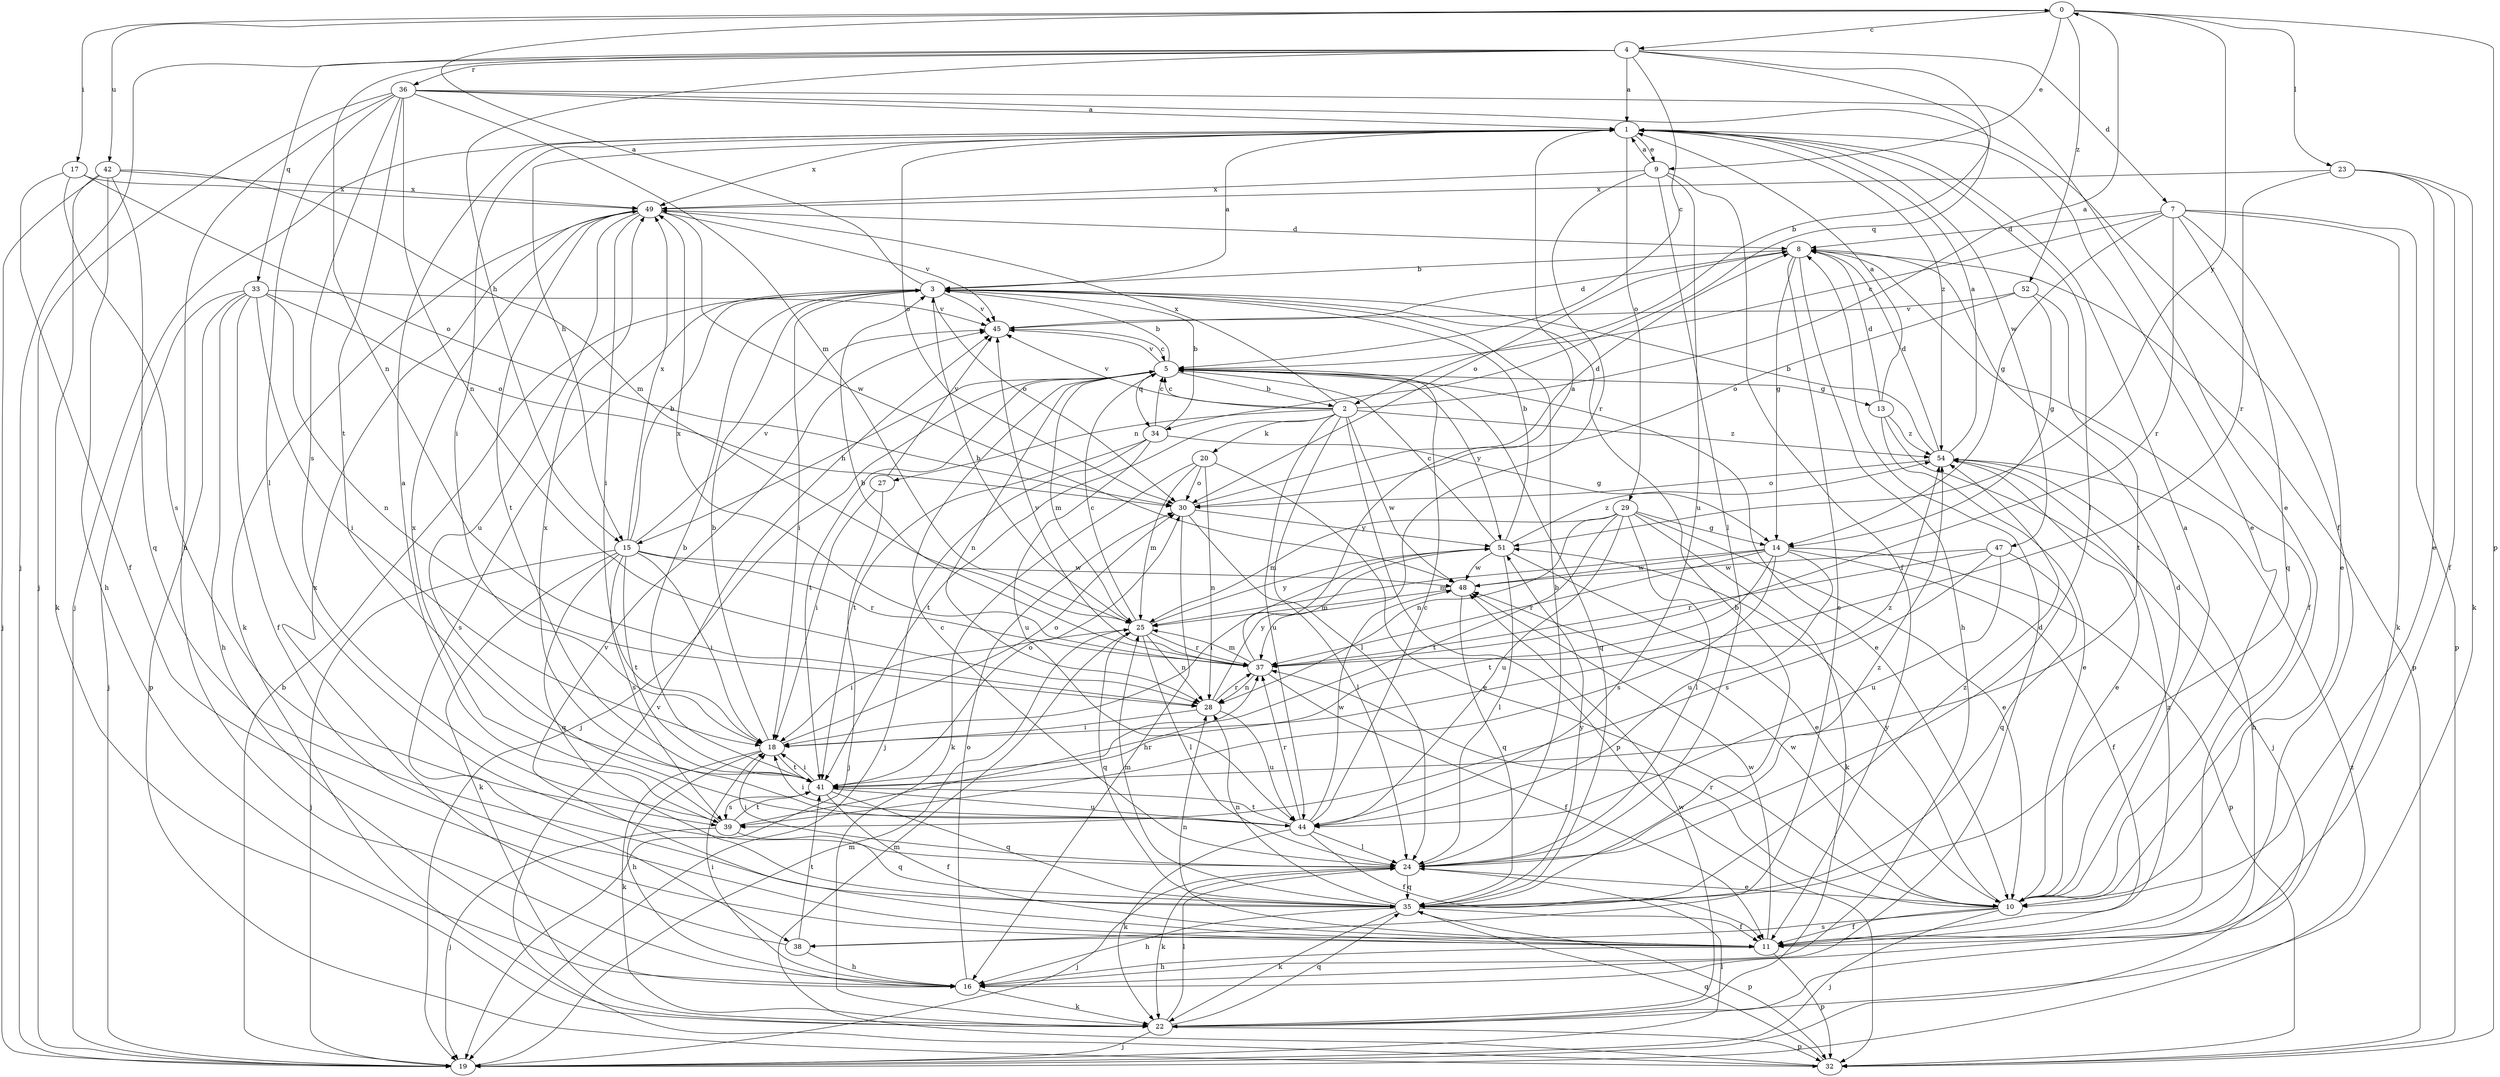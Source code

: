strict digraph  {
0;
1;
2;
3;
4;
5;
7;
8;
9;
10;
11;
13;
14;
15;
16;
17;
18;
19;
20;
22;
23;
24;
25;
27;
28;
29;
30;
32;
33;
34;
35;
36;
37;
38;
39;
41;
42;
44;
45;
47;
48;
49;
51;
52;
54;
0 -> 4  [label=c];
0 -> 9  [label=e];
0 -> 17  [label=i];
0 -> 23  [label=l];
0 -> 32  [label=p];
0 -> 42  [label=u];
0 -> 51  [label=y];
0 -> 52  [label=z];
1 -> 9  [label=e];
1 -> 10  [label=e];
1 -> 15  [label=h];
1 -> 18  [label=i];
1 -> 19  [label=j];
1 -> 24  [label=l];
1 -> 29  [label=o];
1 -> 30  [label=o];
1 -> 47  [label=w];
1 -> 49  [label=x];
1 -> 54  [label=z];
2 -> 0  [label=a];
2 -> 5  [label=c];
2 -> 20  [label=k];
2 -> 24  [label=l];
2 -> 27  [label=n];
2 -> 32  [label=p];
2 -> 41  [label=t];
2 -> 44  [label=u];
2 -> 45  [label=v];
2 -> 48  [label=w];
2 -> 49  [label=x];
2 -> 54  [label=z];
3 -> 0  [label=a];
3 -> 1  [label=a];
3 -> 18  [label=i];
3 -> 30  [label=o];
3 -> 38  [label=s];
3 -> 45  [label=v];
4 -> 1  [label=a];
4 -> 2  [label=b];
4 -> 5  [label=c];
4 -> 7  [label=d];
4 -> 15  [label=h];
4 -> 19  [label=j];
4 -> 28  [label=n];
4 -> 33  [label=q];
4 -> 34  [label=q];
4 -> 36  [label=r];
5 -> 2  [label=b];
5 -> 3  [label=b];
5 -> 10  [label=e];
5 -> 13  [label=g];
5 -> 15  [label=h];
5 -> 19  [label=j];
5 -> 25  [label=m];
5 -> 28  [label=n];
5 -> 34  [label=q];
5 -> 35  [label=q];
5 -> 41  [label=t];
5 -> 45  [label=v];
5 -> 51  [label=y];
7 -> 5  [label=c];
7 -> 8  [label=d];
7 -> 10  [label=e];
7 -> 14  [label=g];
7 -> 22  [label=k];
7 -> 32  [label=p];
7 -> 35  [label=q];
7 -> 37  [label=r];
8 -> 3  [label=b];
8 -> 11  [label=f];
8 -> 14  [label=g];
8 -> 16  [label=h];
8 -> 30  [label=o];
8 -> 32  [label=p];
8 -> 38  [label=s];
9 -> 1  [label=a];
9 -> 11  [label=f];
9 -> 24  [label=l];
9 -> 37  [label=r];
9 -> 44  [label=u];
9 -> 49  [label=x];
10 -> 1  [label=a];
10 -> 8  [label=d];
10 -> 11  [label=f];
10 -> 19  [label=j];
10 -> 37  [label=r];
10 -> 38  [label=s];
10 -> 48  [label=w];
10 -> 51  [label=y];
11 -> 16  [label=h];
11 -> 28  [label=n];
11 -> 32  [label=p];
11 -> 45  [label=v];
11 -> 48  [label=w];
11 -> 54  [label=z];
13 -> 1  [label=a];
13 -> 8  [label=d];
13 -> 10  [label=e];
13 -> 19  [label=j];
13 -> 54  [label=z];
14 -> 11  [label=f];
14 -> 25  [label=m];
14 -> 32  [label=p];
14 -> 37  [label=r];
14 -> 39  [label=s];
14 -> 41  [label=t];
14 -> 44  [label=u];
14 -> 48  [label=w];
15 -> 3  [label=b];
15 -> 18  [label=i];
15 -> 19  [label=j];
15 -> 22  [label=k];
15 -> 35  [label=q];
15 -> 37  [label=r];
15 -> 39  [label=s];
15 -> 41  [label=t];
15 -> 45  [label=v];
15 -> 48  [label=w];
15 -> 49  [label=x];
16 -> 8  [label=d];
16 -> 18  [label=i];
16 -> 22  [label=k];
16 -> 30  [label=o];
17 -> 11  [label=f];
17 -> 30  [label=o];
17 -> 39  [label=s];
17 -> 49  [label=x];
18 -> 3  [label=b];
18 -> 16  [label=h];
18 -> 22  [label=k];
18 -> 30  [label=o];
18 -> 41  [label=t];
18 -> 54  [label=z];
19 -> 3  [label=b];
19 -> 24  [label=l];
19 -> 25  [label=m];
19 -> 54  [label=z];
20 -> 10  [label=e];
20 -> 22  [label=k];
20 -> 25  [label=m];
20 -> 28  [label=n];
20 -> 30  [label=o];
22 -> 19  [label=j];
22 -> 24  [label=l];
22 -> 32  [label=p];
22 -> 35  [label=q];
22 -> 48  [label=w];
23 -> 10  [label=e];
23 -> 11  [label=f];
23 -> 22  [label=k];
23 -> 37  [label=r];
23 -> 49  [label=x];
24 -> 3  [label=b];
24 -> 5  [label=c];
24 -> 10  [label=e];
24 -> 18  [label=i];
24 -> 19  [label=j];
24 -> 22  [label=k];
24 -> 35  [label=q];
24 -> 54  [label=z];
25 -> 3  [label=b];
25 -> 5  [label=c];
25 -> 18  [label=i];
25 -> 24  [label=l];
25 -> 28  [label=n];
25 -> 35  [label=q];
25 -> 37  [label=r];
25 -> 51  [label=y];
27 -> 18  [label=i];
27 -> 19  [label=j];
27 -> 45  [label=v];
28 -> 18  [label=i];
28 -> 37  [label=r];
28 -> 44  [label=u];
28 -> 51  [label=y];
29 -> 10  [label=e];
29 -> 14  [label=g];
29 -> 22  [label=k];
29 -> 24  [label=l];
29 -> 25  [label=m];
29 -> 28  [label=n];
29 -> 41  [label=t];
29 -> 44  [label=u];
30 -> 8  [label=d];
30 -> 16  [label=h];
30 -> 24  [label=l];
30 -> 51  [label=y];
32 -> 25  [label=m];
32 -> 35  [label=q];
32 -> 45  [label=v];
33 -> 11  [label=f];
33 -> 16  [label=h];
33 -> 18  [label=i];
33 -> 19  [label=j];
33 -> 28  [label=n];
33 -> 30  [label=o];
33 -> 32  [label=p];
33 -> 45  [label=v];
34 -> 3  [label=b];
34 -> 5  [label=c];
34 -> 14  [label=g];
34 -> 19  [label=j];
34 -> 41  [label=t];
34 -> 44  [label=u];
35 -> 3  [label=b];
35 -> 11  [label=f];
35 -> 16  [label=h];
35 -> 22  [label=k];
35 -> 25  [label=m];
35 -> 28  [label=n];
35 -> 32  [label=p];
35 -> 51  [label=y];
35 -> 54  [label=z];
36 -> 1  [label=a];
36 -> 10  [label=e];
36 -> 11  [label=f];
36 -> 16  [label=h];
36 -> 19  [label=j];
36 -> 24  [label=l];
36 -> 25  [label=m];
36 -> 28  [label=n];
36 -> 39  [label=s];
36 -> 41  [label=t];
37 -> 1  [label=a];
37 -> 3  [label=b];
37 -> 11  [label=f];
37 -> 25  [label=m];
37 -> 28  [label=n];
37 -> 45  [label=v];
37 -> 49  [label=x];
38 -> 16  [label=h];
38 -> 41  [label=t];
38 -> 49  [label=x];
39 -> 1  [label=a];
39 -> 19  [label=j];
39 -> 35  [label=q];
39 -> 37  [label=r];
39 -> 41  [label=t];
39 -> 49  [label=x];
41 -> 3  [label=b];
41 -> 11  [label=f];
41 -> 18  [label=i];
41 -> 30  [label=o];
41 -> 35  [label=q];
41 -> 39  [label=s];
41 -> 44  [label=u];
42 -> 16  [label=h];
42 -> 19  [label=j];
42 -> 22  [label=k];
42 -> 25  [label=m];
42 -> 35  [label=q];
42 -> 49  [label=x];
44 -> 5  [label=c];
44 -> 11  [label=f];
44 -> 18  [label=i];
44 -> 22  [label=k];
44 -> 24  [label=l];
44 -> 37  [label=r];
44 -> 41  [label=t];
44 -> 48  [label=w];
44 -> 49  [label=x];
45 -> 5  [label=c];
45 -> 8  [label=d];
47 -> 35  [label=q];
47 -> 37  [label=r];
47 -> 39  [label=s];
47 -> 44  [label=u];
47 -> 48  [label=w];
48 -> 25  [label=m];
48 -> 35  [label=q];
49 -> 8  [label=d];
49 -> 18  [label=i];
49 -> 22  [label=k];
49 -> 41  [label=t];
49 -> 44  [label=u];
49 -> 45  [label=v];
49 -> 48  [label=w];
51 -> 3  [label=b];
51 -> 5  [label=c];
51 -> 10  [label=e];
51 -> 18  [label=i];
51 -> 24  [label=l];
51 -> 48  [label=w];
51 -> 54  [label=z];
52 -> 14  [label=g];
52 -> 30  [label=o];
52 -> 41  [label=t];
52 -> 45  [label=v];
54 -> 1  [label=a];
54 -> 3  [label=b];
54 -> 8  [label=d];
54 -> 10  [label=e];
54 -> 16  [label=h];
54 -> 30  [label=o];
}
